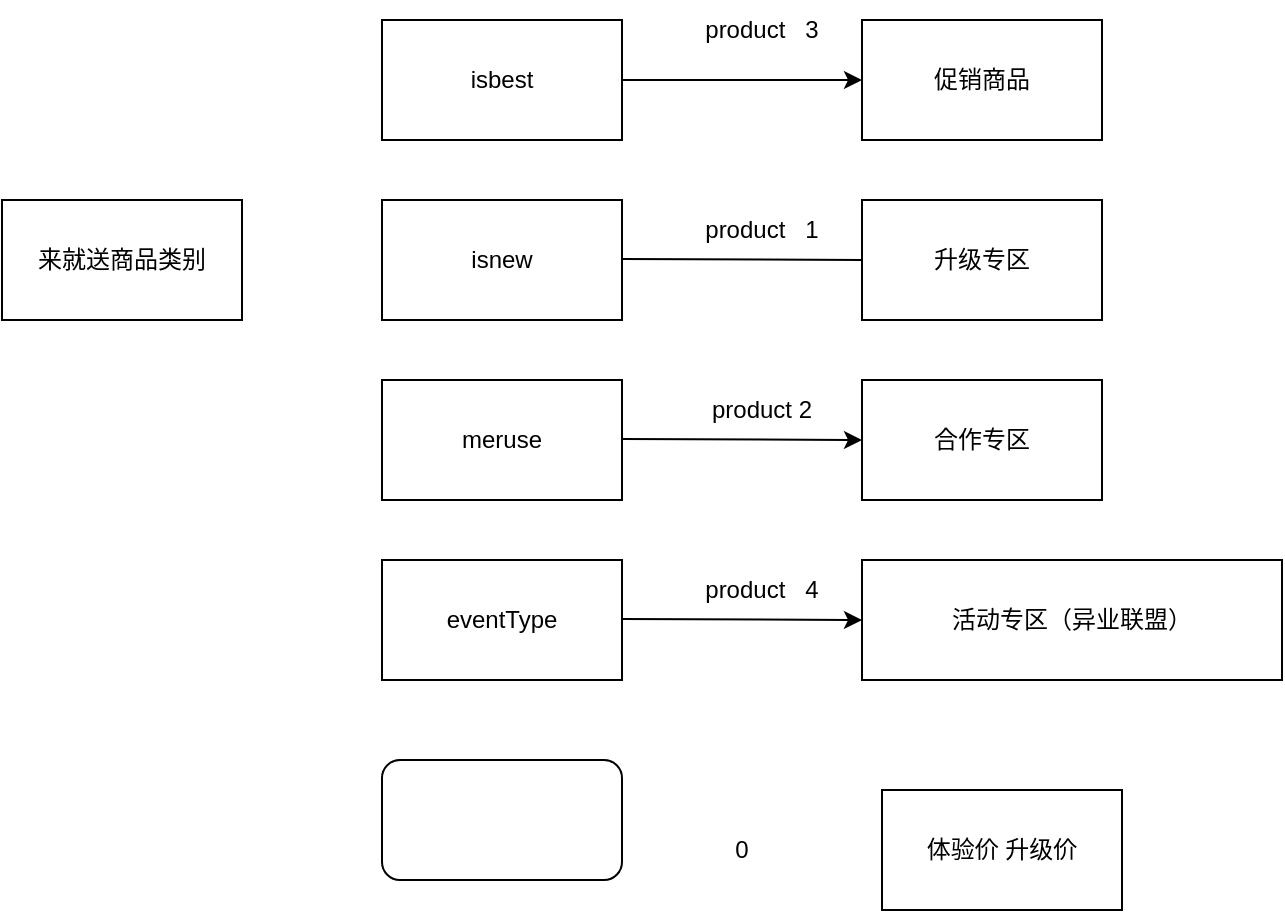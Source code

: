 <mxfile version="20.8.20" type="github">
  <diagram name="Page-1" id="74e2e168-ea6b-b213-b513-2b3c1d86103e">
    <mxGraphModel dx="993" dy="573" grid="1" gridSize="10" guides="1" tooltips="1" connect="1" arrows="1" fold="1" page="1" pageScale="1" pageWidth="1100" pageHeight="850" background="none" math="0" shadow="0">
      <root>
        <mxCell id="0" />
        <mxCell id="1" parent="0" />
        <mxCell id="voh8ZiznifiruooxI_7U-1" value="来就送商品类别" style="rounded=0;whiteSpace=wrap;html=1;" vertex="1" parent="1">
          <mxGeometry x="120" y="210" width="120" height="60" as="geometry" />
        </mxCell>
        <mxCell id="voh8ZiznifiruooxI_7U-2" value="isbest" style="rounded=0;whiteSpace=wrap;html=1;" vertex="1" parent="1">
          <mxGeometry x="310" y="120" width="120" height="60" as="geometry" />
        </mxCell>
        <mxCell id="voh8ZiznifiruooxI_7U-3" value="" style="rounded=1;whiteSpace=wrap;html=1;" vertex="1" parent="1">
          <mxGeometry x="310" y="490" width="120" height="60" as="geometry" />
        </mxCell>
        <mxCell id="voh8ZiznifiruooxI_7U-4" value="eventType" style="rounded=0;whiteSpace=wrap;html=1;" vertex="1" parent="1">
          <mxGeometry x="310" y="390" width="120" height="60" as="geometry" />
        </mxCell>
        <mxCell id="voh8ZiznifiruooxI_7U-5" value="meruse" style="rounded=0;whiteSpace=wrap;html=1;" vertex="1" parent="1">
          <mxGeometry x="310" y="300" width="120" height="60" as="geometry" />
        </mxCell>
        <mxCell id="voh8ZiznifiruooxI_7U-6" value="isnew" style="rounded=0;whiteSpace=wrap;html=1;" vertex="1" parent="1">
          <mxGeometry x="310" y="210" width="120" height="60" as="geometry" />
        </mxCell>
        <mxCell id="voh8ZiznifiruooxI_7U-7" value="促销商品" style="rounded=0;whiteSpace=wrap;html=1;" vertex="1" parent="1">
          <mxGeometry x="550" y="120" width="120" height="60" as="geometry" />
        </mxCell>
        <mxCell id="voh8ZiznifiruooxI_7U-10" value="" style="edgeStyle=none;orthogonalLoop=1;jettySize=auto;html=1;rounded=0;exitX=1;exitY=0.5;exitDx=0;exitDy=0;entryX=0;entryY=0.5;entryDx=0;entryDy=0;" edge="1" parent="1" source="voh8ZiznifiruooxI_7U-2" target="voh8ZiznifiruooxI_7U-7">
          <mxGeometry width="80" relative="1" as="geometry">
            <mxPoint x="440" y="150" as="sourcePoint" />
            <mxPoint x="530" y="149.5" as="targetPoint" />
            <Array as="points" />
          </mxGeometry>
        </mxCell>
        <mxCell id="voh8ZiznifiruooxI_7U-13" value="" style="edgeStyle=none;orthogonalLoop=1;jettySize=auto;html=1;rounded=0;exitX=1;exitY=0.5;exitDx=0;exitDy=0;entryX=0;entryY=0.5;entryDx=0;entryDy=0;endArrow=none;" edge="1" parent="1" target="voh8ZiznifiruooxI_7U-12">
          <mxGeometry width="80" relative="1" as="geometry">
            <mxPoint x="430" y="239.5" as="sourcePoint" />
            <mxPoint x="560" y="239.5" as="targetPoint" />
            <Array as="points" />
          </mxGeometry>
        </mxCell>
        <mxCell id="voh8ZiznifiruooxI_7U-12" value="升级专区" style="rounded=0;whiteSpace=wrap;html=1;" vertex="1" parent="1">
          <mxGeometry x="550" y="210" width="120" height="60" as="geometry" />
        </mxCell>
        <mxCell id="voh8ZiznifiruooxI_7U-14" value="" style="edgeStyle=none;orthogonalLoop=1;jettySize=auto;html=1;rounded=0;entryX=0;entryY=0.5;entryDx=0;entryDy=0;" edge="1" parent="1" target="voh8ZiznifiruooxI_7U-15">
          <mxGeometry width="80" relative="1" as="geometry">
            <mxPoint x="430" y="329.5" as="sourcePoint" />
            <mxPoint x="510" y="329.5" as="targetPoint" />
            <Array as="points" />
          </mxGeometry>
        </mxCell>
        <mxCell id="voh8ZiznifiruooxI_7U-15" value="合作专区" style="rounded=0;whiteSpace=wrap;html=1;" vertex="1" parent="1">
          <mxGeometry x="550" y="300" width="120" height="60" as="geometry" />
        </mxCell>
        <mxCell id="voh8ZiznifiruooxI_7U-16" value="" style="edgeStyle=none;orthogonalLoop=1;jettySize=auto;html=1;rounded=0;entryX=0;entryY=0.5;entryDx=0;entryDy=0;" edge="1" parent="1" target="voh8ZiznifiruooxI_7U-17">
          <mxGeometry width="80" relative="1" as="geometry">
            <mxPoint x="430" y="419.5" as="sourcePoint" />
            <mxPoint x="510" y="419.5" as="targetPoint" />
            <Array as="points" />
          </mxGeometry>
        </mxCell>
        <mxCell id="voh8ZiznifiruooxI_7U-17" value="活动专区（异业联盟）" style="rounded=0;whiteSpace=wrap;html=1;" vertex="1" parent="1">
          <mxGeometry x="550" y="390" width="210" height="60" as="geometry" />
        </mxCell>
        <mxCell id="voh8ZiznifiruooxI_7U-18" value="product&amp;nbsp; &amp;nbsp;3" style="text;strokeColor=none;align=center;fillColor=none;html=1;verticalAlign=middle;whiteSpace=wrap;rounded=0;" vertex="1" parent="1">
          <mxGeometry x="470" y="110" width="60" height="30" as="geometry" />
        </mxCell>
        <mxCell id="voh8ZiznifiruooxI_7U-19" value="product&amp;nbsp; &amp;nbsp;1" style="text;strokeColor=none;align=center;fillColor=none;html=1;verticalAlign=middle;whiteSpace=wrap;rounded=0;" vertex="1" parent="1">
          <mxGeometry x="470" y="210" width="60" height="30" as="geometry" />
        </mxCell>
        <mxCell id="voh8ZiznifiruooxI_7U-20" value="product 2" style="text;strokeColor=none;align=center;fillColor=none;html=1;verticalAlign=middle;whiteSpace=wrap;rounded=0;" vertex="1" parent="1">
          <mxGeometry x="470" y="300" width="60" height="30" as="geometry" />
        </mxCell>
        <mxCell id="voh8ZiznifiruooxI_7U-21" value="product&amp;nbsp; &amp;nbsp;4" style="text;strokeColor=none;align=center;fillColor=none;html=1;verticalAlign=middle;whiteSpace=wrap;rounded=0;" vertex="1" parent="1">
          <mxGeometry x="470" y="390" width="60" height="30" as="geometry" />
        </mxCell>
        <mxCell id="voh8ZiznifiruooxI_7U-22" value="0" style="text;strokeColor=none;align=center;fillColor=none;html=1;verticalAlign=middle;whiteSpace=wrap;rounded=0;" vertex="1" parent="1">
          <mxGeometry x="460" y="520" width="60" height="30" as="geometry" />
        </mxCell>
        <mxCell id="voh8ZiznifiruooxI_7U-23" value="体验价 升级价" style="rounded=0;whiteSpace=wrap;html=1;" vertex="1" parent="1">
          <mxGeometry x="560" y="505" width="120" height="60" as="geometry" />
        </mxCell>
      </root>
    </mxGraphModel>
  </diagram>
</mxfile>
